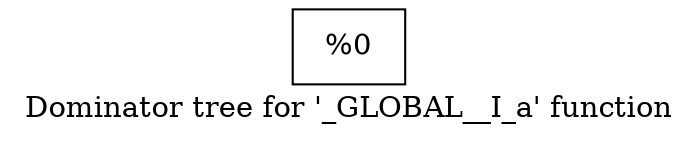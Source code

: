 digraph "Dominator tree for '_GLOBAL__I_a' function" {
	label="Dominator tree for '_GLOBAL__I_a' function";

	Node0x86a9d90 [shape=record,label="{%0}"];
}
